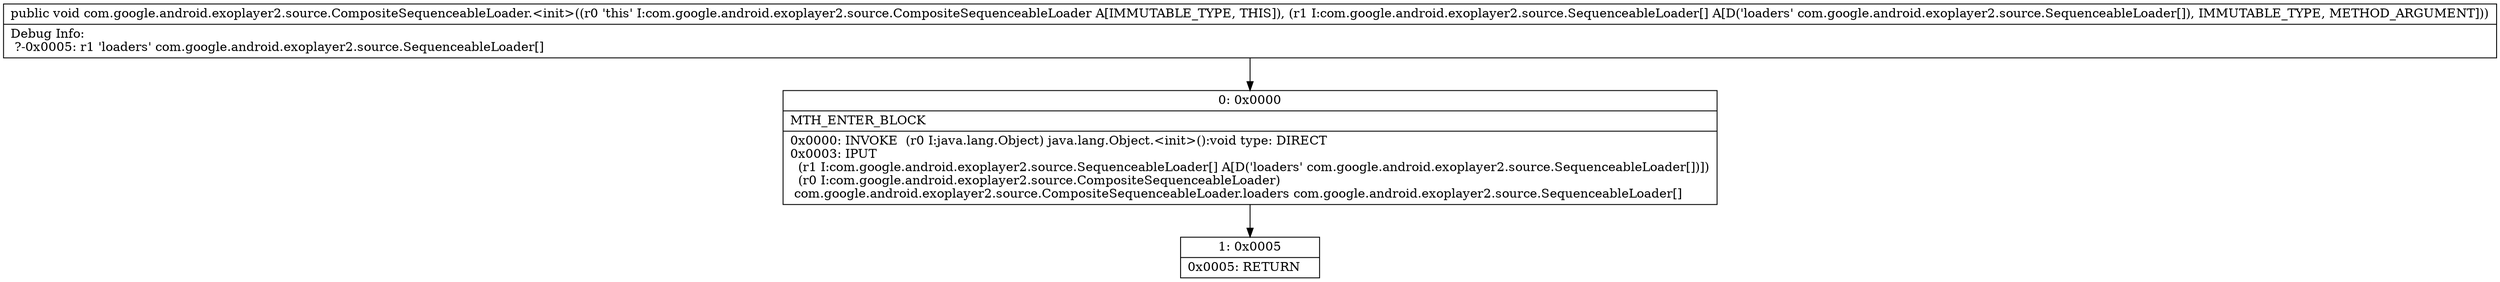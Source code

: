 digraph "CFG forcom.google.android.exoplayer2.source.CompositeSequenceableLoader.\<init\>([Lcom\/google\/android\/exoplayer2\/source\/SequenceableLoader;)V" {
Node_0 [shape=record,label="{0\:\ 0x0000|MTH_ENTER_BLOCK\l|0x0000: INVOKE  (r0 I:java.lang.Object) java.lang.Object.\<init\>():void type: DIRECT \l0x0003: IPUT  \l  (r1 I:com.google.android.exoplayer2.source.SequenceableLoader[] A[D('loaders' com.google.android.exoplayer2.source.SequenceableLoader[])])\l  (r0 I:com.google.android.exoplayer2.source.CompositeSequenceableLoader)\l com.google.android.exoplayer2.source.CompositeSequenceableLoader.loaders com.google.android.exoplayer2.source.SequenceableLoader[] \l}"];
Node_1 [shape=record,label="{1\:\ 0x0005|0x0005: RETURN   \l}"];
MethodNode[shape=record,label="{public void com.google.android.exoplayer2.source.CompositeSequenceableLoader.\<init\>((r0 'this' I:com.google.android.exoplayer2.source.CompositeSequenceableLoader A[IMMUTABLE_TYPE, THIS]), (r1 I:com.google.android.exoplayer2.source.SequenceableLoader[] A[D('loaders' com.google.android.exoplayer2.source.SequenceableLoader[]), IMMUTABLE_TYPE, METHOD_ARGUMENT]))  | Debug Info:\l  ?\-0x0005: r1 'loaders' com.google.android.exoplayer2.source.SequenceableLoader[]\l}"];
MethodNode -> Node_0;
Node_0 -> Node_1;
}

